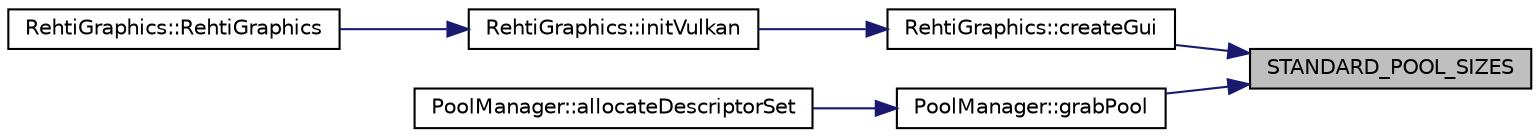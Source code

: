 digraph "STANDARD_POOL_SIZES"
{
 // LATEX_PDF_SIZE
  edge [fontname="Helvetica",fontsize="10",labelfontname="Helvetica",labelfontsize="10"];
  node [fontname="Helvetica",fontsize="10",shape=record];
  rankdir="RL";
  Node1 [label="STANDARD_POOL_SIZES",height=0.2,width=0.4,color="black", fillcolor="grey75", style="filled", fontcolor="black",tooltip=" "];
  Node1 -> Node2 [dir="back",color="midnightblue",fontsize="10",style="solid",fontname="Helvetica"];
  Node2 [label="RehtiGraphics::createGui",height=0.2,width=0.4,color="black", fillcolor="white", style="filled",URL="$classRehtiGraphics.html#a7776bb91d4c8d1a9ef56e36bd61a8633",tooltip="Creates RehtiGui member and initializes it."];
  Node2 -> Node3 [dir="back",color="midnightblue",fontsize="10",style="solid",fontname="Helvetica"];
  Node3 [label="RehtiGraphics::initVulkan",height=0.2,width=0.4,color="black", fillcolor="white", style="filled",URL="$classRehtiGraphics.html#ae16a48c5465c048b9ca5c253506d25b3",tooltip="Initializes vulkan instance."];
  Node3 -> Node4 [dir="back",color="midnightblue",fontsize="10",style="solid",fontname="Helvetica"];
  Node4 [label="RehtiGraphics::RehtiGraphics",height=0.2,width=0.4,color="black", fillcolor="white", style="filled",URL="$classRehtiGraphics.html#add3c915e8b78854eaeacb0fc075f4469",tooltip="Initializes the graphics backend."];
  Node1 -> Node5 [dir="back",color="midnightblue",fontsize="10",style="solid",fontname="Helvetica"];
  Node5 [label="PoolManager::grabPool",height=0.2,width=0.4,color="black", fillcolor="white", style="filled",URL="$classPoolManager.html#a71d892f259b72af7c101b86de14aa260",tooltip="Returns a pool from free pools or creates a new one. Does not push the returned pool to used pools."];
  Node5 -> Node6 [dir="back",color="midnightblue",fontsize="10",style="solid",fontname="Helvetica"];
  Node6 [label="PoolManager::allocateDescriptorSet",height=0.2,width=0.4,color="black", fillcolor="white", style="filled",URL="$classPoolManager.html#ad373530a239dd87ce078864a710561b0",tooltip="Allocates a descriptor set from the pool"];
}
